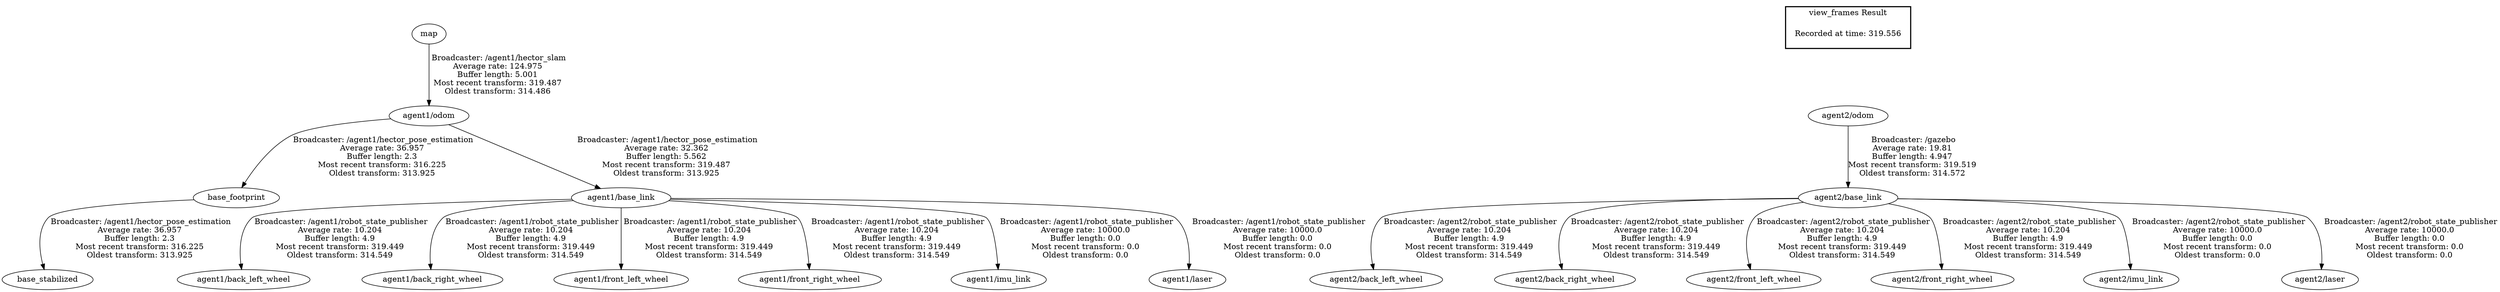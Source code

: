 digraph G {
"agent1/odom" -> "base_footprint"[label=" Broadcaster: /agent1/hector_pose_estimation\nAverage rate: 36.957\nBuffer length: 2.3\nMost recent transform: 316.225\nOldest transform: 313.925\n"];
"map" -> "agent1/odom"[label=" Broadcaster: /agent1/hector_slam\nAverage rate: 124.975\nBuffer length: 5.001\nMost recent transform: 319.487\nOldest transform: 314.486\n"];
"base_footprint" -> "base_stabilized"[label=" Broadcaster: /agent1/hector_pose_estimation\nAverage rate: 36.957\nBuffer length: 2.3\nMost recent transform: 316.225\nOldest transform: 313.925\n"];
"agent1/odom" -> "agent1/base_link"[label=" Broadcaster: /agent1/hector_pose_estimation\nAverage rate: 32.362\nBuffer length: 5.562\nMost recent transform: 319.487\nOldest transform: 313.925\n"];
"agent1/base_link" -> "agent1/back_left_wheel"[label=" Broadcaster: /agent1/robot_state_publisher\nAverage rate: 10.204\nBuffer length: 4.9\nMost recent transform: 319.449\nOldest transform: 314.549\n"];
"agent1/base_link" -> "agent1/back_right_wheel"[label=" Broadcaster: /agent1/robot_state_publisher\nAverage rate: 10.204\nBuffer length: 4.9\nMost recent transform: 319.449\nOldest transform: 314.549\n"];
"agent1/base_link" -> "agent1/front_left_wheel"[label=" Broadcaster: /agent1/robot_state_publisher\nAverage rate: 10.204\nBuffer length: 4.9\nMost recent transform: 319.449\nOldest transform: 314.549\n"];
"agent1/base_link" -> "agent1/front_right_wheel"[label=" Broadcaster: /agent1/robot_state_publisher\nAverage rate: 10.204\nBuffer length: 4.9\nMost recent transform: 319.449\nOldest transform: 314.549\n"];
"agent2/base_link" -> "agent2/back_left_wheel"[label=" Broadcaster: /agent2/robot_state_publisher\nAverage rate: 10.204\nBuffer length: 4.9\nMost recent transform: 319.449\nOldest transform: 314.549\n"];
"agent2/odom" -> "agent2/base_link"[label=" Broadcaster: /gazebo\nAverage rate: 19.81\nBuffer length: 4.947\nMost recent transform: 319.519\nOldest transform: 314.572\n"];
"agent2/base_link" -> "agent2/back_right_wheel"[label=" Broadcaster: /agent2/robot_state_publisher\nAverage rate: 10.204\nBuffer length: 4.9\nMost recent transform: 319.449\nOldest transform: 314.549\n"];
"agent2/base_link" -> "agent2/front_left_wheel"[label=" Broadcaster: /agent2/robot_state_publisher\nAverage rate: 10.204\nBuffer length: 4.9\nMost recent transform: 319.449\nOldest transform: 314.549\n"];
"agent2/base_link" -> "agent2/front_right_wheel"[label=" Broadcaster: /agent2/robot_state_publisher\nAverage rate: 10.204\nBuffer length: 4.9\nMost recent transform: 319.449\nOldest transform: 314.549\n"];
"agent1/base_link" -> "agent1/imu_link"[label=" Broadcaster: /agent1/robot_state_publisher\nAverage rate: 10000.0\nBuffer length: 0.0\nMost recent transform: 0.0\nOldest transform: 0.0\n"];
"agent1/base_link" -> "agent1/laser"[label=" Broadcaster: /agent1/robot_state_publisher\nAverage rate: 10000.0\nBuffer length: 0.0\nMost recent transform: 0.0\nOldest transform: 0.0\n"];
"agent2/base_link" -> "agent2/imu_link"[label=" Broadcaster: /agent2/robot_state_publisher\nAverage rate: 10000.0\nBuffer length: 0.0\nMost recent transform: 0.0\nOldest transform: 0.0\n"];
"agent2/base_link" -> "agent2/laser"[label=" Broadcaster: /agent2/robot_state_publisher\nAverage rate: 10000.0\nBuffer length: 0.0\nMost recent transform: 0.0\nOldest transform: 0.0\n"];
edge [style=invis];
 subgraph cluster_legend { style=bold; color=black; label ="view_frames Result";
"Recorded at time: 319.556"[ shape=plaintext ] ;
}->"agent2/odom";
}